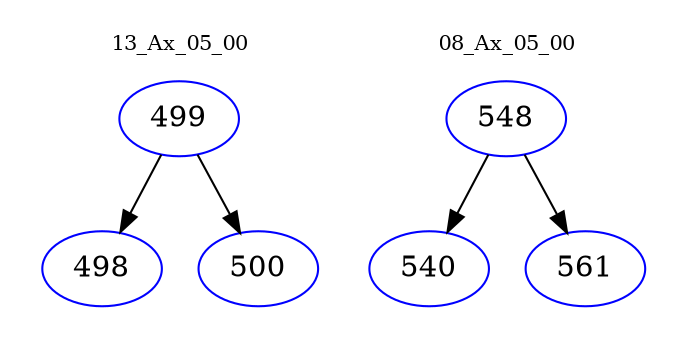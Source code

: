 digraph{
subgraph cluster_0 {
color = white
label = "13_Ax_05_00";
fontsize=10;
T0_499 [label="499", color="blue"]
T0_499 -> T0_498 [color="black"]
T0_498 [label="498", color="blue"]
T0_499 -> T0_500 [color="black"]
T0_500 [label="500", color="blue"]
}
subgraph cluster_1 {
color = white
label = "08_Ax_05_00";
fontsize=10;
T1_548 [label="548", color="blue"]
T1_548 -> T1_540 [color="black"]
T1_540 [label="540", color="blue"]
T1_548 -> T1_561 [color="black"]
T1_561 [label="561", color="blue"]
}
}
